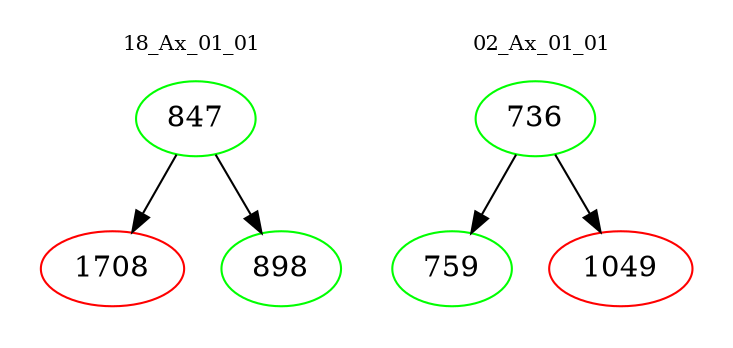 digraph{
subgraph cluster_0 {
color = white
label = "18_Ax_01_01";
fontsize=10;
T0_847 [label="847", color="green"]
T0_847 -> T0_1708 [color="black"]
T0_1708 [label="1708", color="red"]
T0_847 -> T0_898 [color="black"]
T0_898 [label="898", color="green"]
}
subgraph cluster_1 {
color = white
label = "02_Ax_01_01";
fontsize=10;
T1_736 [label="736", color="green"]
T1_736 -> T1_759 [color="black"]
T1_759 [label="759", color="green"]
T1_736 -> T1_1049 [color="black"]
T1_1049 [label="1049", color="red"]
}
}
